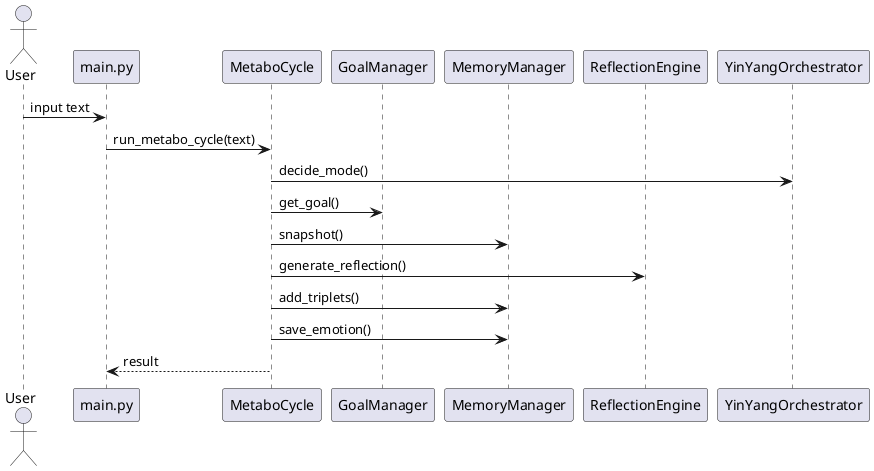 @startuml
actor User
participant "main.py" as Main
participant MetaboCycle
participant GoalManager
participant MemoryManager
participant ReflectionEngine
participant YinYangOrchestrator
User -> Main: input text
Main -> MetaboCycle: run_metabo_cycle(text)
MetaboCycle -> YinYangOrchestrator: decide_mode()
MetaboCycle -> GoalManager: get_goal()
MetaboCycle -> MemoryManager: snapshot()
MetaboCycle -> ReflectionEngine: generate_reflection()
MetaboCycle -> MemoryManager: add_triplets()
MetaboCycle -> MemoryManager: save_emotion()
MetaboCycle --> Main: result
@enduml
